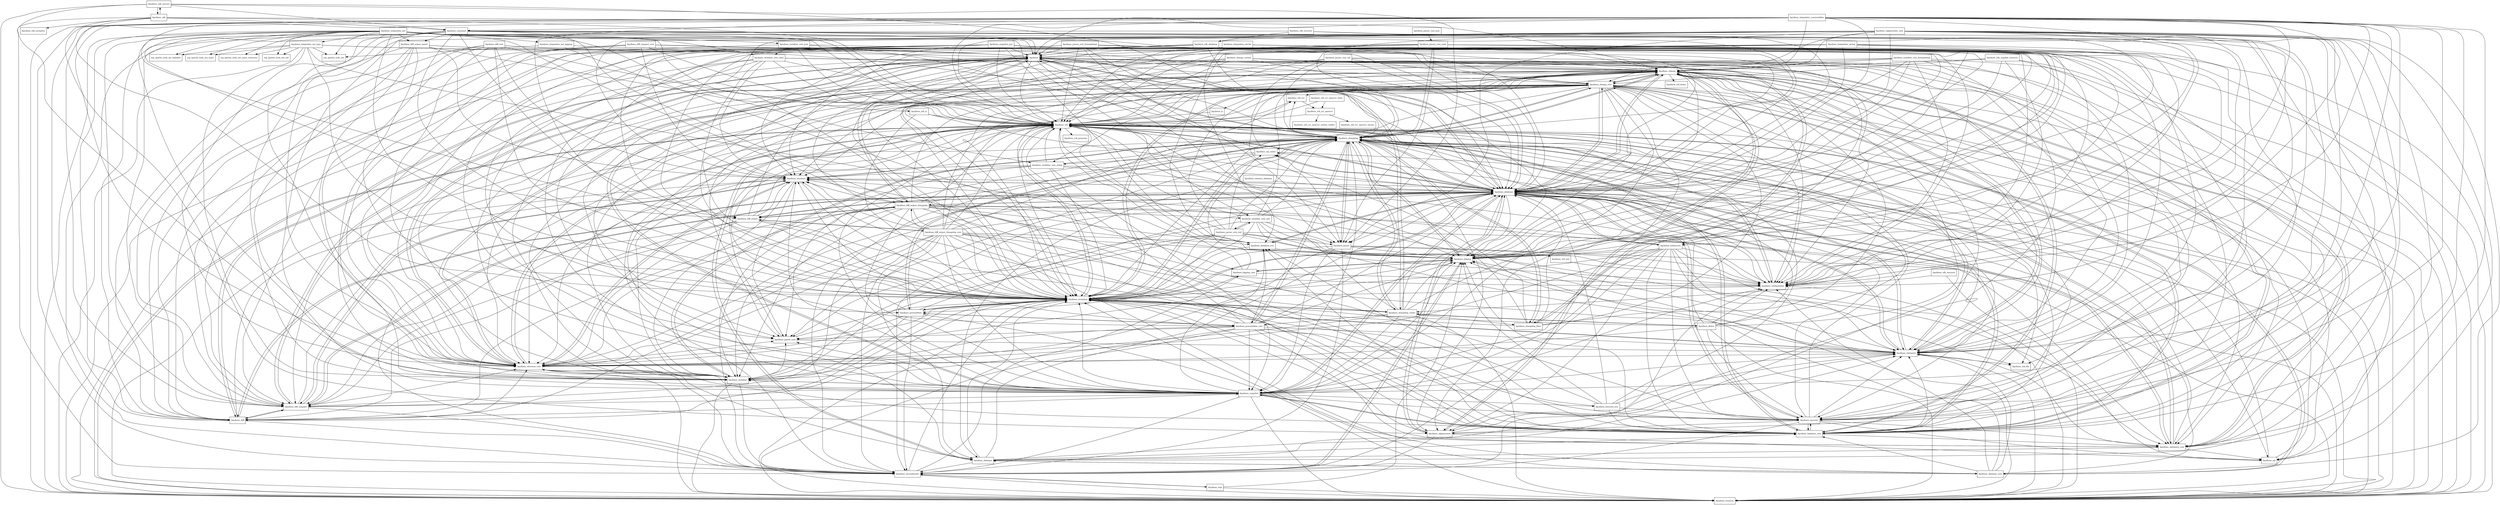 digraph liquibase_core_3_5_5_package_dependencies {
  node [shape = box, fontsize=10.0];
  liquibase -> liquibase_change;
  liquibase -> liquibase_change_core;
  liquibase -> liquibase_changelog;
  liquibase -> liquibase_changelog_filter;
  liquibase -> liquibase_changelog_visitor;
  liquibase -> liquibase_database;
  liquibase -> liquibase_database_core;
  liquibase -> liquibase_diff;
  liquibase -> liquibase_diff_compare;
  liquibase -> liquibase_diff_output_changelog;
  liquibase -> liquibase_exception;
  liquibase -> liquibase_executor;
  liquibase -> liquibase_lockservice;
  liquibase -> liquibase_logging;
  liquibase -> liquibase_parser;
  liquibase -> liquibase_resource;
  liquibase -> liquibase_serializer;
  liquibase -> liquibase_snapshot;
  liquibase -> liquibase_statement;
  liquibase -> liquibase_statement_core;
  liquibase -> liquibase_structure_core;
  liquibase -> liquibase_util;
  liquibase_change -> liquibase_change_core;
  liquibase_change -> liquibase_changelog;
  liquibase_change -> liquibase_configuration;
  liquibase_change -> liquibase_database;
  liquibase_change -> liquibase_database_core;
  liquibase_change -> liquibase_exception;
  liquibase_change -> liquibase_logging;
  liquibase_change -> liquibase_parser_core;
  liquibase_change -> liquibase_resource;
  liquibase_change -> liquibase_serializer;
  liquibase_change -> liquibase_serializer_core_string;
  liquibase_change -> liquibase_servicelocator;
  liquibase_change -> liquibase_sqlgenerator;
  liquibase_change -> liquibase_statement;
  liquibase_change -> liquibase_statement_core;
  liquibase_change -> liquibase_structure;
  liquibase_change -> liquibase_structure_core;
  liquibase_change -> liquibase_util;
  liquibase_change -> liquibase_util_beans;
  liquibase_change_core -> liquibase_change;
  liquibase_change_core -> liquibase_changelog;
  liquibase_change_core -> liquibase_configuration;
  liquibase_change_core -> liquibase_database;
  liquibase_change_core -> liquibase_database_core;
  liquibase_change_core -> liquibase_datatype;
  liquibase_change_core -> liquibase_diff_compare;
  liquibase_change_core -> liquibase_exception;
  liquibase_change_core -> liquibase_executor;
  liquibase_change_core -> liquibase_io;
  liquibase_change_core -> liquibase_logging;
  liquibase_change_core -> liquibase_parser_core;
  liquibase_change_core -> liquibase_resource;
  liquibase_change_core -> liquibase_serializer;
  liquibase_change_core -> liquibase_snapshot;
  liquibase_change_core -> liquibase_sql;
  liquibase_change_core -> liquibase_sqlgenerator;
  liquibase_change_core -> liquibase_statement;
  liquibase_change_core -> liquibase_statement_core;
  liquibase_change_core -> liquibase_structure;
  liquibase_change_core -> liquibase_structure_core;
  liquibase_change_core -> liquibase_util;
  liquibase_change_core -> liquibase_util_csv;
  liquibase_change_custom -> liquibase_change;
  liquibase_change_custom -> liquibase_database;
  liquibase_change_custom -> liquibase_exception;
  liquibase_change_custom -> liquibase_parser_core;
  liquibase_change_custom -> liquibase_resource;
  liquibase_change_custom -> liquibase_serializer;
  liquibase_change_custom -> liquibase_statement;
  liquibase_change_custom -> liquibase_util;
  liquibase_changelog -> liquibase;
  liquibase_changelog -> liquibase_change;
  liquibase_changelog -> liquibase_change_core;
  liquibase_changelog -> liquibase_changelog_filter;
  liquibase_changelog -> liquibase_changelog_visitor;
  liquibase_changelog -> liquibase_configuration;
  liquibase_changelog -> liquibase_database;
  liquibase_changelog -> liquibase_database_core;
  liquibase_changelog -> liquibase_exception;
  liquibase_changelog -> liquibase_executor;
  liquibase_changelog -> liquibase_logging;
  liquibase_changelog -> liquibase_parser;
  liquibase_changelog -> liquibase_parser_core;
  liquibase_changelog -> liquibase_precondition;
  liquibase_changelog -> liquibase_precondition_core;
  liquibase_changelog -> liquibase_resource;
  liquibase_changelog -> liquibase_serializer;
  liquibase_changelog -> liquibase_servicelocator;
  liquibase_changelog -> liquibase_snapshot;
  liquibase_changelog -> liquibase_sql_visitor;
  liquibase_changelog -> liquibase_sqlgenerator;
  liquibase_changelog -> liquibase_statement;
  liquibase_changelog -> liquibase_statement_core;
  liquibase_changelog -> liquibase_structure;
  liquibase_changelog -> liquibase_structure_core;
  liquibase_changelog -> liquibase_util;
  liquibase_changelog -> liquibase_util_csv;
  liquibase_changelog -> liquibase_util_file;
  liquibase_changelog_filter -> liquibase;
  liquibase_changelog_filter -> liquibase_change;
  liquibase_changelog_filter -> liquibase_change_core;
  liquibase_changelog_filter -> liquibase_changelog;
  liquibase_changelog_filter -> liquibase_database;
  liquibase_changelog_filter -> liquibase_exception;
  liquibase_changelog_filter -> liquibase_sql_visitor;
  liquibase_changelog_filter -> liquibase_util;
  liquibase_changelog_visitor -> liquibase;
  liquibase_changelog_visitor -> liquibase_change;
  liquibase_changelog_visitor -> liquibase_changelog;
  liquibase_changelog_visitor -> liquibase_changelog_filter;
  liquibase_changelog_visitor -> liquibase_database;
  liquibase_changelog_visitor -> liquibase_dbdoc;
  liquibase_changelog_visitor -> liquibase_exception;
  liquibase_changelog_visitor -> liquibase_logging;
  liquibase_changelog_visitor -> liquibase_precondition_core;
  liquibase_changelog_visitor -> liquibase_resource;
  liquibase_changelog_visitor -> liquibase_snapshot;
  liquibase_changelog_visitor -> liquibase_structure;
  liquibase_changelog_visitor -> liquibase_structure_core;
  liquibase_changelog_visitor -> liquibase_util;
  liquibase_command -> liquibase;
  liquibase_command -> liquibase_database;
  liquibase_command -> liquibase_diff;
  liquibase_command -> liquibase_diff_compare;
  liquibase_command -> liquibase_diff_output;
  liquibase_command -> liquibase_diff_output_changelog;
  liquibase_command -> liquibase_diff_output_report;
  liquibase_command -> liquibase_exception;
  liquibase_command -> liquibase_executor;
  liquibase_command -> liquibase_serializer;
  liquibase_command -> liquibase_snapshot;
  liquibase_command -> liquibase_statement;
  liquibase_command -> liquibase_statement_core;
  liquibase_command -> liquibase_structure_core;
  liquibase_command -> liquibase_util;
  liquibase_common_datatype -> liquibase_database;
  liquibase_common_datatype -> liquibase_datatype;
  liquibase_configuration -> liquibase_exception;
  liquibase_configuration -> liquibase_util;
  liquibase_database -> liquibase;
  liquibase_database -> liquibase_change;
  liquibase_database -> liquibase_change_core;
  liquibase_database -> liquibase_changelog;
  liquibase_database -> liquibase_configuration;
  liquibase_database -> liquibase_database_core;
  liquibase_database -> liquibase_database_jvm;
  liquibase_database -> liquibase_diff;
  liquibase_database -> liquibase_diff_compare;
  liquibase_database -> liquibase_diff_output;
  liquibase_database -> liquibase_diff_output_changelog;
  liquibase_database -> liquibase_exception;
  liquibase_database -> liquibase_executor;
  liquibase_database -> liquibase_lockservice;
  liquibase_database -> liquibase_logging;
  liquibase_database -> liquibase_parser;
  liquibase_database -> liquibase_resource;
  liquibase_database -> liquibase_servicelocator;
  liquibase_database -> liquibase_snapshot;
  liquibase_database -> liquibase_sql;
  liquibase_database -> liquibase_sql_visitor;
  liquibase_database -> liquibase_sqlgenerator;
  liquibase_database -> liquibase_statement;
  liquibase_database -> liquibase_statement_core;
  liquibase_database -> liquibase_structure;
  liquibase_database -> liquibase_structure_core;
  liquibase_database -> liquibase_util;
  liquibase_database_core -> liquibase;
  liquibase_database_core -> liquibase_change;
  liquibase_database_core -> liquibase_change_core;
  liquibase_database_core -> liquibase_database;
  liquibase_database_core -> liquibase_database_jvm;
  liquibase_database_core -> liquibase_exception;
  liquibase_database_core -> liquibase_executor;
  liquibase_database_core -> liquibase_logging;
  liquibase_database_core -> liquibase_snapshot;
  liquibase_database_core -> liquibase_statement;
  liquibase_database_core -> liquibase_statement_core;
  liquibase_database_core -> liquibase_structure;
  liquibase_database_core -> liquibase_structure_core;
  liquibase_database_core -> liquibase_util;
  liquibase_database_jvm -> liquibase_database;
  liquibase_database_jvm -> liquibase_exception;
  liquibase_database_jvm -> liquibase_logging;
  liquibase_database_jvm -> liquibase_util;
  liquibase_datatype -> liquibase_change;
  liquibase_datatype -> liquibase_database;
  liquibase_datatype -> liquibase_database_core;
  liquibase_datatype -> liquibase_datatype_core;
  liquibase_datatype -> liquibase_exception;
  liquibase_datatype -> liquibase_servicelocator;
  liquibase_datatype -> liquibase_statement;
  liquibase_datatype -> liquibase_structure_core;
  liquibase_datatype -> liquibase_util;
  liquibase_datatype_core -> liquibase_configuration;
  liquibase_datatype_core -> liquibase_database;
  liquibase_datatype_core -> liquibase_database_core;
  liquibase_datatype_core -> liquibase_datatype;
  liquibase_datatype_core -> liquibase_exception;
  liquibase_datatype_core -> liquibase_logging;
  liquibase_datatype_core -> liquibase_statement;
  liquibase_datatype_core -> liquibase_util;
  liquibase_dbdoc -> liquibase_change;
  liquibase_dbdoc -> liquibase_changelog;
  liquibase_dbdoc -> liquibase_changelog_visitor;
  liquibase_dbdoc -> liquibase_configuration;
  liquibase_dbdoc -> liquibase_database;
  liquibase_dbdoc -> liquibase_exception;
  liquibase_dbdoc -> liquibase_executor;
  liquibase_dbdoc -> liquibase_resource;
  liquibase_dbdoc -> liquibase_structure_core;
  liquibase_dbdoc -> liquibase_util;
  liquibase_diff -> liquibase;
  liquibase_diff -> liquibase_database;
  liquibase_diff -> liquibase_diff_compare;
  liquibase_diff -> liquibase_exception;
  liquibase_diff -> liquibase_servicelocator;
  liquibase_diff -> liquibase_snapshot;
  liquibase_diff -> liquibase_structure;
  liquibase_diff -> liquibase_structure_core;
  liquibase_diff_compare -> liquibase;
  liquibase_diff_compare -> liquibase_database;
  liquibase_diff_compare -> liquibase_diff;
  liquibase_diff_compare -> liquibase_exception;
  liquibase_diff_compare -> liquibase_servicelocator;
  liquibase_diff_compare -> liquibase_structure;
  liquibase_diff_compare -> liquibase_structure_core;
  liquibase_diff_compare -> liquibase_util;
  liquibase_diff_compare_core -> liquibase;
  liquibase_diff_compare_core -> liquibase_configuration;
  liquibase_diff_compare_core -> liquibase_database;
  liquibase_diff_compare_core -> liquibase_diff;
  liquibase_diff_compare_core -> liquibase_diff_compare;
  liquibase_diff_compare_core -> liquibase_structure;
  liquibase_diff_compare_core -> liquibase_structure_core;
  liquibase_diff_compare_core -> liquibase_util;
  liquibase_diff_core -> liquibase;
  liquibase_diff_core -> liquibase_database;
  liquibase_diff_core -> liquibase_diff;
  liquibase_diff_core -> liquibase_diff_compare;
  liquibase_diff_core -> liquibase_exception;
  liquibase_diff_core -> liquibase_snapshot;
  liquibase_diff_core -> liquibase_structure;
  liquibase_diff_core -> liquibase_structure_core;
  liquibase_diff_core -> liquibase_util;
  liquibase_diff_output -> liquibase;
  liquibase_diff_output -> liquibase_database;
  liquibase_diff_output -> liquibase_database_core;
  liquibase_diff_output -> liquibase_diff;
  liquibase_diff_output -> liquibase_diff_compare;
  liquibase_diff_output -> liquibase_diff_output_changelog;
  liquibase_diff_output -> liquibase_diff_output_changelog_core;
  liquibase_diff_output -> liquibase_exception;
  liquibase_diff_output -> liquibase_structure;
  liquibase_diff_output -> liquibase_structure_core;
  liquibase_diff_output -> liquibase_util;
  liquibase_diff_output_changelog -> liquibase;
  liquibase_diff_output_changelog -> liquibase_change;
  liquibase_diff_output_changelog -> liquibase_changelog;
  liquibase_diff_output_changelog -> liquibase_configuration;
  liquibase_diff_output_changelog -> liquibase_database;
  liquibase_diff_output_changelog -> liquibase_database_core;
  liquibase_diff_output_changelog -> liquibase_diff;
  liquibase_diff_output_changelog -> liquibase_diff_compare;
  liquibase_diff_output_changelog -> liquibase_diff_output;
  liquibase_diff_output_changelog -> liquibase_exception;
  liquibase_diff_output_changelog -> liquibase_executor;
  liquibase_diff_output_changelog -> liquibase_logging;
  liquibase_diff_output_changelog -> liquibase_serializer;
  liquibase_diff_output_changelog -> liquibase_serializer_core_xml;
  liquibase_diff_output_changelog -> liquibase_servicelocator;
  liquibase_diff_output_changelog -> liquibase_snapshot;
  liquibase_diff_output_changelog -> liquibase_statement;
  liquibase_diff_output_changelog -> liquibase_statement_core;
  liquibase_diff_output_changelog -> liquibase_structure;
  liquibase_diff_output_changelog -> liquibase_structure_core;
  liquibase_diff_output_changelog -> liquibase_util;
  liquibase_diff_output_changelog_core -> liquibase;
  liquibase_diff_output_changelog_core -> liquibase_change;
  liquibase_diff_output_changelog_core -> liquibase_change_core;
  liquibase_diff_output_changelog_core -> liquibase_configuration;
  liquibase_diff_output_changelog_core -> liquibase_database;
  liquibase_diff_output_changelog_core -> liquibase_database_core;
  liquibase_diff_output_changelog_core -> liquibase_database_jvm;
  liquibase_diff_output_changelog_core -> liquibase_datatype;
  liquibase_diff_output_changelog_core -> liquibase_datatype_core;
  liquibase_diff_output_changelog_core -> liquibase_diff;
  liquibase_diff_output_changelog_core -> liquibase_diff_compare;
  liquibase_diff_output_changelog_core -> liquibase_diff_output;
  liquibase_diff_output_changelog_core -> liquibase_diff_output_changelog;
  liquibase_diff_output_changelog_core -> liquibase_exception;
  liquibase_diff_output_changelog_core -> liquibase_logging;
  liquibase_diff_output_changelog_core -> liquibase_servicelocator;
  liquibase_diff_output_changelog_core -> liquibase_snapshot;
  liquibase_diff_output_changelog_core -> liquibase_statement;
  liquibase_diff_output_changelog_core -> liquibase_structure;
  liquibase_diff_output_changelog_core -> liquibase_structure_core;
  liquibase_diff_output_changelog_core -> liquibase_util;
  liquibase_diff_output_changelog_core -> liquibase_util_csv;
  liquibase_diff_output_report -> liquibase;
  liquibase_diff_output_report -> liquibase_database;
  liquibase_diff_output_report -> liquibase_diff;
  liquibase_diff_output_report -> liquibase_diff_compare;
  liquibase_diff_output_report -> liquibase_exception;
  liquibase_diff_output_report -> liquibase_snapshot;
  liquibase_diff_output_report -> liquibase_structure;
  liquibase_diff_output_report -> liquibase_structure_core;
  liquibase_diff_output_report -> liquibase_util;
  liquibase_exception -> liquibase_change;
  liquibase_exception -> liquibase_changelog;
  liquibase_exception -> liquibase_changelog_visitor;
  liquibase_exception -> liquibase_database;
  liquibase_exception -> liquibase_logging;
  liquibase_exception -> liquibase_precondition;
  liquibase_exception -> liquibase_statement;
  liquibase_exception -> liquibase_util;
  liquibase_executor -> liquibase_change;
  liquibase_executor -> liquibase_database;
  liquibase_executor -> liquibase_database_core;
  liquibase_executor -> liquibase_exception;
  liquibase_executor -> liquibase_servicelocator;
  liquibase_executor -> liquibase_sql;
  liquibase_executor -> liquibase_sql_visitor;
  liquibase_executor -> liquibase_sqlgenerator;
  liquibase_executor -> liquibase_statement;
  liquibase_executor -> liquibase_statement_core;
  liquibase_executor -> liquibase_util;
  liquibase_executor_jvm -> liquibase_database;
  liquibase_executor_jvm -> liquibase_database_core;
  liquibase_executor_jvm -> liquibase_database_jvm;
  liquibase_executor_jvm -> liquibase_exception;
  liquibase_executor_jvm -> liquibase_executor;
  liquibase_executor_jvm -> liquibase_logging;
  liquibase_executor_jvm -> liquibase_statement;
  liquibase_executor_jvm -> liquibase_util;
  liquibase_integration_ant -> liquibase;
  liquibase_integration_ant -> liquibase_configuration;
  liquibase_integration_ant -> liquibase_database;
  liquibase_integration_ant -> liquibase_diff;
  liquibase_integration_ant -> liquibase_diff_compare;
  liquibase_integration_ant -> liquibase_diff_output;
  liquibase_integration_ant -> liquibase_diff_output_changelog;
  liquibase_integration_ant -> liquibase_diff_output_report;
  liquibase_integration_ant -> liquibase_exception;
  liquibase_integration_ant -> liquibase_integration_ant_logging;
  liquibase_integration_ant -> liquibase_integration_ant_type;
  liquibase_integration_ant -> liquibase_logging;
  liquibase_integration_ant -> liquibase_resource;
  liquibase_integration_ant -> liquibase_serializer;
  liquibase_integration_ant -> liquibase_serializer_core_json;
  liquibase_integration_ant -> liquibase_serializer_core_string;
  liquibase_integration_ant -> liquibase_serializer_core_xml;
  liquibase_integration_ant -> liquibase_serializer_core_yaml;
  liquibase_integration_ant -> liquibase_snapshot;
  liquibase_integration_ant -> liquibase_util;
  liquibase_integration_ant -> liquibase_util_ui;
  liquibase_integration_ant -> org_apache_tools_ant;
  liquibase_integration_ant -> org_apache_tools_ant_taskdefs;
  liquibase_integration_ant -> org_apache_tools_ant_types;
  liquibase_integration_ant -> org_apache_tools_ant_types_resources;
  liquibase_integration_ant -> org_apache_tools_ant_util;
  liquibase_integration_ant_logging -> liquibase_logging;
  liquibase_integration_ant_logging -> liquibase_logging_core;
  liquibase_integration_ant_logging -> org_apache_tools_ant;
  liquibase_integration_ant_type -> liquibase;
  liquibase_integration_ant_type -> liquibase_database;
  liquibase_integration_ant_type -> liquibase_database_jvm;
  liquibase_integration_ant_type -> liquibase_exception;
  liquibase_integration_ant_type -> liquibase_resource;
  liquibase_integration_ant_type -> liquibase_serializer;
  liquibase_integration_ant_type -> org_apache_tools_ant;
  liquibase_integration_ant_type -> org_apache_tools_ant_taskdefs;
  liquibase_integration_ant_type -> org_apache_tools_ant_types;
  liquibase_integration_ant_type -> org_apache_tools_ant_types_resources;
  liquibase_integration_ant_type -> org_apache_tools_ant_util;
  liquibase_integration_commandline -> liquibase;
  liquibase_integration_commandline -> liquibase_change;
  liquibase_integration_commandline -> liquibase_changelog_visitor;
  liquibase_integration_commandline -> liquibase_command;
  liquibase_integration_commandline -> liquibase_configuration;
  liquibase_integration_commandline -> liquibase_database;
  liquibase_integration_commandline -> liquibase_database_core;
  liquibase_integration_commandline -> liquibase_diff;
  liquibase_integration_commandline -> liquibase_diff_compare;
  liquibase_integration_commandline -> liquibase_diff_output;
  liquibase_integration_commandline -> liquibase_exception;
  liquibase_integration_commandline -> liquibase_executor;
  liquibase_integration_commandline -> liquibase_lockservice;
  liquibase_integration_commandline -> liquibase_logging;
  liquibase_integration_commandline -> liquibase_resource;
  liquibase_integration_commandline -> liquibase_servicelocator;
  liquibase_integration_commandline -> liquibase_snapshot;
  liquibase_integration_commandline -> liquibase_statement;
  liquibase_integration_commandline -> liquibase_statement_core;
  liquibase_integration_commandline -> liquibase_structure_core;
  liquibase_integration_commandline -> liquibase_util;
  liquibase_integration_servlet -> liquibase;
  liquibase_integration_servlet -> liquibase_configuration;
  liquibase_integration_servlet -> liquibase_database;
  liquibase_integration_servlet -> liquibase_database_jvm;
  liquibase_integration_servlet -> liquibase_exception;
  liquibase_integration_servlet -> liquibase_logging;
  liquibase_integration_servlet -> liquibase_resource;
  liquibase_integration_servlet -> liquibase_util;
  liquibase_integration_spring -> liquibase;
  liquibase_integration_spring -> liquibase_configuration;
  liquibase_integration_spring -> liquibase_database;
  liquibase_integration_spring -> liquibase_database_jvm;
  liquibase_integration_spring -> liquibase_exception;
  liquibase_integration_spring -> liquibase_logging;
  liquibase_integration_spring -> liquibase_resource;
  liquibase_integration_spring -> liquibase_util;
  liquibase_integration_spring -> liquibase_util_file;
  liquibase_io -> liquibase_util;
  liquibase_lockservice -> liquibase_configuration;
  liquibase_lockservice -> liquibase_database;
  liquibase_lockservice -> liquibase_database_core;
  liquibase_lockservice -> liquibase_exception;
  liquibase_lockservice -> liquibase_executor;
  liquibase_lockservice -> liquibase_logging;
  liquibase_lockservice -> liquibase_servicelocator;
  liquibase_lockservice -> liquibase_snapshot;
  liquibase_lockservice -> liquibase_sql;
  liquibase_lockservice -> liquibase_sqlgenerator;
  liquibase_lockservice -> liquibase_statement;
  liquibase_lockservice -> liquibase_statement_core;
  liquibase_lockservice -> liquibase_structure;
  liquibase_lockservice -> liquibase_structure_core;
  liquibase_logging -> liquibase_changelog;
  liquibase_logging -> liquibase_logging_core;
  liquibase_logging -> liquibase_servicelocator;
  liquibase_logging_core -> liquibase_changelog;
  liquibase_logging_core -> liquibase_configuration;
  liquibase_logging_core -> liquibase_exception;
  liquibase_logging_core -> liquibase_logging;
  liquibase_logging_core -> liquibase_util;
  liquibase_osgi -> liquibase_logging;
  liquibase_osgi -> liquibase_resource;
  liquibase_osgi -> liquibase_servicelocator;
  liquibase_parser -> liquibase_changelog;
  liquibase_parser -> liquibase_configuration;
  liquibase_parser -> liquibase_exception;
  liquibase_parser -> liquibase_logging;
  liquibase_parser -> liquibase_resource;
  liquibase_parser -> liquibase_serializer;
  liquibase_parser -> liquibase_servicelocator;
  liquibase_parser -> liquibase_snapshot;
  liquibase_parser_core -> liquibase_exception;
  liquibase_parser_core -> liquibase_statement;
  liquibase_parser_core -> liquibase_util;
  liquibase_parser_core_formattedsql -> liquibase;
  liquibase_parser_core_formattedsql -> liquibase_change;
  liquibase_parser_core_formattedsql -> liquibase_change_core;
  liquibase_parser_core_formattedsql -> liquibase_changelog;
  liquibase_parser_core_formattedsql -> liquibase_database;
  liquibase_parser_core_formattedsql -> liquibase_exception;
  liquibase_parser_core_formattedsql -> liquibase_logging;
  liquibase_parser_core_formattedsql -> liquibase_parser;
  liquibase_parser_core_formattedsql -> liquibase_precondition;
  liquibase_parser_core_formattedsql -> liquibase_precondition_core;
  liquibase_parser_core_formattedsql -> liquibase_resource;
  liquibase_parser_core_formattedsql -> liquibase_util;
  liquibase_parser_core_json -> liquibase_parser_core_yaml;
  liquibase_parser_core_sql -> liquibase_change;
  liquibase_parser_core_sql -> liquibase_change_core;
  liquibase_parser_core_sql -> liquibase_changelog;
  liquibase_parser_core_sql -> liquibase_database;
  liquibase_parser_core_sql -> liquibase_exception;
  liquibase_parser_core_sql -> liquibase_parser;
  liquibase_parser_core_sql -> liquibase_resource;
  liquibase_parser_core_sql -> liquibase_util;
  liquibase_parser_core_xml -> liquibase_change;
  liquibase_parser_core_xml -> liquibase_changelog;
  liquibase_parser_core_xml -> liquibase_exception;
  liquibase_parser_core_xml -> liquibase_logging;
  liquibase_parser_core_xml -> liquibase_parser;
  liquibase_parser_core_xml -> liquibase_parser_core;
  liquibase_parser_core_xml -> liquibase_precondition;
  liquibase_parser_core_xml -> liquibase_resource;
  liquibase_parser_core_xml -> liquibase_serializer;
  liquibase_parser_core_xml -> liquibase_serializer_core_xml;
  liquibase_parser_core_xml -> liquibase_sql_visitor;
  liquibase_parser_core_xml -> liquibase_util;
  liquibase_parser_core_xml -> liquibase_util_file;
  liquibase_parser_core_yaml -> liquibase;
  liquibase_parser_core_yaml -> liquibase_changelog;
  liquibase_parser_core_yaml -> liquibase_configuration;
  liquibase_parser_core_yaml -> liquibase_database;
  liquibase_parser_core_yaml -> liquibase_exception;
  liquibase_parser_core_yaml -> liquibase_logging;
  liquibase_parser_core_yaml -> liquibase_parser;
  liquibase_parser_core_yaml -> liquibase_parser_core;
  liquibase_parser_core_yaml -> liquibase_resource;
  liquibase_parser_core_yaml -> liquibase_snapshot;
  liquibase_parser_core_yaml -> liquibase_util;
  liquibase_precondition -> liquibase_changelog;
  liquibase_precondition -> liquibase_database;
  liquibase_precondition -> liquibase_exception;
  liquibase_precondition -> liquibase_parser_core;
  liquibase_precondition -> liquibase_precondition_core;
  liquibase_precondition -> liquibase_resource;
  liquibase_precondition -> liquibase_serializer;
  liquibase_precondition -> liquibase_servicelocator;
  liquibase_precondition -> liquibase_util;
  liquibase_precondition_core -> liquibase_changelog;
  liquibase_precondition_core -> liquibase_database;
  liquibase_precondition_core -> liquibase_database_core;
  liquibase_precondition_core -> liquibase_database_jvm;
  liquibase_precondition_core -> liquibase_exception;
  liquibase_precondition_core -> liquibase_executor;
  liquibase_precondition_core -> liquibase_logging;
  liquibase_precondition_core -> liquibase_parser_core;
  liquibase_precondition_core -> liquibase_precondition;
  liquibase_precondition_core -> liquibase_resource;
  liquibase_precondition_core -> liquibase_serializer;
  liquibase_precondition_core -> liquibase_snapshot;
  liquibase_precondition_core -> liquibase_statement;
  liquibase_precondition_core -> liquibase_statement_core;
  liquibase_precondition_core -> liquibase_structure;
  liquibase_precondition_core -> liquibase_structure_core;
  liquibase_precondition_core -> liquibase_util;
  liquibase_resource -> liquibase_configuration;
  liquibase_resource -> liquibase_exception;
  liquibase_resource -> liquibase_logging;
  liquibase_resource -> liquibase_util;
  liquibase_sdk -> liquibase_change;
  liquibase_sdk -> liquibase_command;
  liquibase_sdk -> liquibase_exception;
  liquibase_sdk -> liquibase_sdk_convert;
  liquibase_sdk -> liquibase_sdk_exception;
  liquibase_sdk -> liquibase_servicelocator;
  liquibase_sdk -> liquibase_sqlgenerator;
  liquibase_sdk -> liquibase_util;
  liquibase_sdk_convert -> liquibase_changelog;
  liquibase_sdk_convert -> liquibase_command;
  liquibase_sdk_convert -> liquibase_parser;
  liquibase_sdk_convert -> liquibase_resource;
  liquibase_sdk_convert -> liquibase_sdk;
  liquibase_sdk_convert -> liquibase_serializer;
  liquibase_sdk_database -> liquibase;
  liquibase_sdk_database -> liquibase_change;
  liquibase_sdk_database -> liquibase_changelog;
  liquibase_sdk_database -> liquibase_database;
  liquibase_sdk_database -> liquibase_exception;
  liquibase_sdk_database -> liquibase_lockservice;
  liquibase_sdk_database -> liquibase_statement;
  liquibase_sdk_database -> liquibase_structure;
  liquibase_sdk_database -> liquibase_structure_core;
  liquibase_sdk_executor -> liquibase_database;
  liquibase_sdk_executor -> liquibase_executor;
  liquibase_sdk_executor -> liquibase_sdk_database;
  liquibase_sdk_executor -> liquibase_servicelocator;
  liquibase_sdk_resource -> liquibase_configuration;
  liquibase_sdk_resource -> liquibase_resource;
  liquibase_sdk_supplier_resource -> liquibase_change;
  liquibase_sdk_supplier_resource -> liquibase_change_core;
  liquibase_sdk_supplier_resource -> liquibase_configuration;
  liquibase_sdk_supplier_resource -> liquibase_database;
  liquibase_sdk_supplier_resource -> liquibase_database_core;
  liquibase_sdk_supplier_resource -> liquibase_resource;
  liquibase_serializer -> liquibase_changelog;
  liquibase_serializer -> liquibase_exception;
  liquibase_serializer -> liquibase_parser_core;
  liquibase_serializer -> liquibase_resource;
  liquibase_serializer -> liquibase_servicelocator;
  liquibase_serializer -> liquibase_snapshot;
  liquibase_serializer -> liquibase_util;
  liquibase_serializer_core_formattedsql -> liquibase_change;
  liquibase_serializer_core_formattedsql -> liquibase_changelog;
  liquibase_serializer_core_formattedsql -> liquibase_configuration;
  liquibase_serializer_core_formattedsql -> liquibase_database;
  liquibase_serializer_core_formattedsql -> liquibase_exception;
  liquibase_serializer_core_formattedsql -> liquibase_serializer;
  liquibase_serializer_core_formattedsql -> liquibase_sql;
  liquibase_serializer_core_formattedsql -> liquibase_sqlgenerator;
  liquibase_serializer_core_formattedsql -> liquibase_statement;
  liquibase_serializer_core_json -> liquibase_changelog;
  liquibase_serializer_core_json -> liquibase_configuration;
  liquibase_serializer_core_json -> liquibase_serializer;
  liquibase_serializer_core_json -> liquibase_serializer_core_yaml;
  liquibase_serializer_core_json -> liquibase_util;
  liquibase_serializer_core_string -> liquibase_changelog;
  liquibase_serializer_core_string -> liquibase_configuration;
  liquibase_serializer_core_string -> liquibase_database;
  liquibase_serializer_core_string -> liquibase_exception;
  liquibase_serializer_core_string -> liquibase_serializer;
  liquibase_serializer_core_string -> liquibase_snapshot;
  liquibase_serializer_core_string -> liquibase_structure;
  liquibase_serializer_core_string -> liquibase_structure_core;
  liquibase_serializer_core_string -> liquibase_util;
  liquibase_serializer_core_xml -> liquibase_change;
  liquibase_serializer_core_xml -> liquibase_changelog;
  liquibase_serializer_core_xml -> liquibase_configuration;
  liquibase_serializer_core_xml -> liquibase_exception;
  liquibase_serializer_core_xml -> liquibase_parser;
  liquibase_serializer_core_xml -> liquibase_parser_core_xml;
  liquibase_serializer_core_xml -> liquibase_serializer;
  liquibase_serializer_core_xml -> liquibase_statement;
  liquibase_serializer_core_xml -> liquibase_util;
  liquibase_serializer_core_xml -> liquibase_util_xml;
  liquibase_serializer_core_yaml -> liquibase_change;
  liquibase_serializer_core_yaml -> liquibase_changelog;
  liquibase_serializer_core_yaml -> liquibase_configuration;
  liquibase_serializer_core_yaml -> liquibase_exception;
  liquibase_serializer_core_yaml -> liquibase_serializer;
  liquibase_serializer_core_yaml -> liquibase_snapshot;
  liquibase_serializer_core_yaml -> liquibase_statement;
  liquibase_serializer_core_yaml -> liquibase_structure;
  liquibase_serializer_core_yaml -> liquibase_structure_core;
  liquibase_serializer_core_yaml -> liquibase_util;
  liquibase_servicelocator -> liquibase_configuration;
  liquibase_servicelocator -> liquibase_exception;
  liquibase_servicelocator -> liquibase_logging;
  liquibase_servicelocator -> liquibase_logging_core;
  liquibase_servicelocator -> liquibase_osgi;
  liquibase_servicelocator -> liquibase_resource;
  liquibase_servicelocator -> liquibase_util;
  liquibase_snapshot -> liquibase;
  liquibase_snapshot -> liquibase_configuration;
  liquibase_snapshot -> liquibase_database;
  liquibase_snapshot -> liquibase_database_core;
  liquibase_snapshot -> liquibase_database_jvm;
  liquibase_snapshot -> liquibase_diff_compare;
  liquibase_snapshot -> liquibase_exception;
  liquibase_snapshot -> liquibase_executor;
  liquibase_snapshot -> liquibase_executor_jvm;
  liquibase_snapshot -> liquibase_logging;
  liquibase_snapshot -> liquibase_parser_core;
  liquibase_snapshot -> liquibase_resource;
  liquibase_snapshot -> liquibase_serializer;
  liquibase_snapshot -> liquibase_servicelocator;
  liquibase_snapshot -> liquibase_statement;
  liquibase_snapshot -> liquibase_statement_core;
  liquibase_snapshot -> liquibase_structure;
  liquibase_snapshot -> liquibase_structure_core;
  liquibase_snapshot -> liquibase_util;
  liquibase_snapshot_jvm -> liquibase;
  liquibase_snapshot_jvm -> liquibase_database;
  liquibase_snapshot_jvm -> liquibase_database_core;
  liquibase_snapshot_jvm -> liquibase_database_jvm;
  liquibase_snapshot_jvm -> liquibase_diff;
  liquibase_snapshot_jvm -> liquibase_diff_compare;
  liquibase_snapshot_jvm -> liquibase_exception;
  liquibase_snapshot_jvm -> liquibase_executor;
  liquibase_snapshot_jvm -> liquibase_logging;
  liquibase_snapshot_jvm -> liquibase_snapshot;
  liquibase_snapshot_jvm -> liquibase_statement;
  liquibase_snapshot_jvm -> liquibase_statement_core;
  liquibase_snapshot_jvm -> liquibase_structure;
  liquibase_snapshot_jvm -> liquibase_structure_core;
  liquibase_snapshot_jvm -> liquibase_util;
  liquibase_sql -> liquibase_structure;
  liquibase_sql -> liquibase_util;
  liquibase_sql_visitor -> liquibase;
  liquibase_sql_visitor -> liquibase_change;
  liquibase_sql_visitor -> liquibase_database;
  liquibase_sql_visitor -> liquibase_parser_core;
  liquibase_sql_visitor -> liquibase_resource;
  liquibase_sql_visitor -> liquibase_serializer;
  liquibase_sql_visitor -> liquibase_serializer_core_string;
  liquibase_sql_visitor -> liquibase_util;
  liquibase_sqlgenerator -> liquibase_change;
  liquibase_sqlgenerator -> liquibase_database;
  liquibase_sqlgenerator -> liquibase_exception;
  liquibase_sqlgenerator -> liquibase_servicelocator;
  liquibase_sqlgenerator -> liquibase_sql;
  liquibase_sqlgenerator -> liquibase_statement;
  liquibase_sqlgenerator_core -> liquibase;
  liquibase_sqlgenerator_core -> liquibase_change;
  liquibase_sqlgenerator_core -> liquibase_change_core;
  liquibase_sqlgenerator_core -> liquibase_changelog;
  liquibase_sqlgenerator_core -> liquibase_configuration;
  liquibase_sqlgenerator_core -> liquibase_database;
  liquibase_sqlgenerator_core -> liquibase_database_core;
  liquibase_sqlgenerator_core -> liquibase_datatype;
  liquibase_sqlgenerator_core -> liquibase_datatype_core;
  liquibase_sqlgenerator_core -> liquibase_exception;
  liquibase_sqlgenerator_core -> liquibase_executor;
  liquibase_sqlgenerator_core -> liquibase_logging;
  liquibase_sqlgenerator_core -> liquibase_parser;
  liquibase_sqlgenerator_core -> liquibase_sdk_database;
  liquibase_sqlgenerator_core -> liquibase_sql;
  liquibase_sqlgenerator_core -> liquibase_sqlgenerator;
  liquibase_sqlgenerator_core -> liquibase_statement;
  liquibase_sqlgenerator_core -> liquibase_statement_core;
  liquibase_sqlgenerator_core -> liquibase_structure;
  liquibase_sqlgenerator_core -> liquibase_structure_core;
  liquibase_sqlgenerator_core -> liquibase_util;
  liquibase_statement -> liquibase_change;
  liquibase_statement -> liquibase_changelog;
  liquibase_statement -> liquibase_database;
  liquibase_statement -> liquibase_exception;
  liquibase_statement -> liquibase_logging;
  liquibase_statement -> liquibase_resource;
  liquibase_statement -> liquibase_structure_core;
  liquibase_statement -> liquibase_util;
  liquibase_statement -> liquibase_util_file;
  liquibase_statement_core -> liquibase_change;
  liquibase_statement_core -> liquibase_changelog;
  liquibase_statement_core -> liquibase_database;
  liquibase_statement_core -> liquibase_datatype;
  liquibase_statement_core -> liquibase_sql;
  liquibase_statement_core -> liquibase_statement;
  liquibase_statement_core -> liquibase_util;
  liquibase_structure -> liquibase_database;
  liquibase_structure -> liquibase_diff_compare;
  liquibase_structure -> liquibase_exception;
  liquibase_structure -> liquibase_parser_core;
  liquibase_structure -> liquibase_resource;
  liquibase_structure -> liquibase_serializer;
  liquibase_structure -> liquibase_structure_core;
  liquibase_structure -> liquibase_util;
  liquibase_structure_core -> liquibase;
  liquibase_structure_core -> liquibase_change;
  liquibase_structure_core -> liquibase_exception;
  liquibase_structure_core -> liquibase_logging;
  liquibase_structure_core -> liquibase_parser_core;
  liquibase_structure_core -> liquibase_resource;
  liquibase_structure_core -> liquibase_serializer;
  liquibase_structure_core -> liquibase_servicelocator;
  liquibase_structure_core -> liquibase_structure;
  liquibase_structure_core -> liquibase_util;
  liquibase_util -> liquibase_changelog;
  liquibase_util -> liquibase_configuration;
  liquibase_util -> liquibase_database;
  liquibase_util -> liquibase_database_core;
  liquibase_util -> liquibase_datatype;
  liquibase_util -> liquibase_datatype_core;
  liquibase_util -> liquibase_exception;
  liquibase_util -> liquibase_logging;
  liquibase_util -> liquibase_resource;
  liquibase_util -> liquibase_statement;
  liquibase_util -> liquibase_structure_core;
  liquibase_util -> liquibase_util_grammar;
  liquibase_util_csv -> liquibase_util;
  liquibase_util_csv -> liquibase_util_csv_opencsv;
  liquibase_util_csv_opencsv -> liquibase_util;
  liquibase_util_csv_opencsv -> liquibase_util_csv_opencsv_enums;
  liquibase_util_csv_opencsv -> liquibase_util_csv_opencsv_stream_reader;
  liquibase_util_csv_opencsv_bean -> liquibase_util;
  liquibase_util_csv_opencsv_bean -> liquibase_util_csv_opencsv;
  liquibase_util_ui -> liquibase_database;
  liquibase_util_ui -> liquibase_exception;
  liquibase_util_ui -> liquibase_util;
  liquibase_util_xml -> liquibase_configuration;
}
